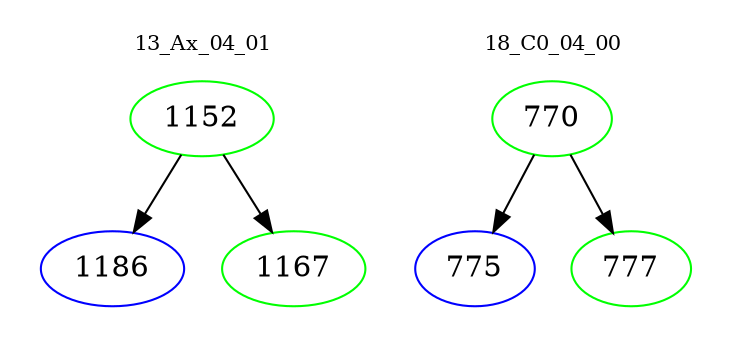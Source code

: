 digraph{
subgraph cluster_0 {
color = white
label = "13_Ax_04_01";
fontsize=10;
T0_1152 [label="1152", color="green"]
T0_1152 -> T0_1186 [color="black"]
T0_1186 [label="1186", color="blue"]
T0_1152 -> T0_1167 [color="black"]
T0_1167 [label="1167", color="green"]
}
subgraph cluster_1 {
color = white
label = "18_C0_04_00";
fontsize=10;
T1_770 [label="770", color="green"]
T1_770 -> T1_775 [color="black"]
T1_775 [label="775", color="blue"]
T1_770 -> T1_777 [color="black"]
T1_777 [label="777", color="green"]
}
}

